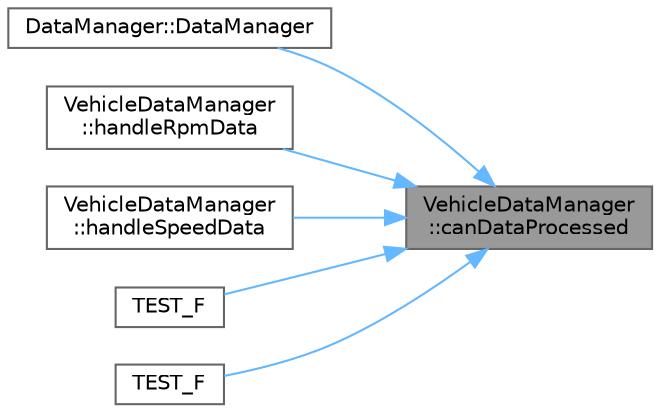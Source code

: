 digraph "VehicleDataManager::canDataProcessed"
{
 // LATEX_PDF_SIZE
  bgcolor="transparent";
  edge [fontname=Helvetica,fontsize=10,labelfontname=Helvetica,labelfontsize=10];
  node [fontname=Helvetica,fontsize=10,shape=box,height=0.2,width=0.4];
  rankdir="RL";
  Node1 [id="Node000001",label="VehicleDataManager\l::canDataProcessed",height=0.2,width=0.4,color="gray40", fillcolor="grey60", style="filled", fontcolor="black",tooltip=" "];
  Node1 -> Node2 [id="edge1_Node000001_Node000002",dir="back",color="steelblue1",style="solid",tooltip=" "];
  Node2 [id="Node000002",label="DataManager::DataManager",height=0.2,width=0.4,color="grey40", fillcolor="white", style="filled",URL="$classDataManager.html#affb37dc13db06ecf6853c9fa25e5ed7a",tooltip="Construct a new DataManager::DataManager object."];
  Node1 -> Node3 [id="edge2_Node000001_Node000003",dir="back",color="steelblue1",style="solid",tooltip=" "];
  Node3 [id="Node000003",label="VehicleDataManager\l::handleRpmData",height=0.2,width=0.4,color="grey40", fillcolor="white", style="filled",URL="$classVehicleDataManager.html#a080f5c555bb54d96455e44f1a906bc65",tooltip="Handle Rotation Per Minute data."];
  Node1 -> Node4 [id="edge3_Node000001_Node000004",dir="back",color="steelblue1",style="solid",tooltip=" "];
  Node4 [id="Node000004",label="VehicleDataManager\l::handleSpeedData",height=0.2,width=0.4,color="grey40", fillcolor="white", style="filled",URL="$classVehicleDataManager.html#a4379e81efb70186d8103e61003df1e2e",tooltip="Handle Speed data."];
  Node1 -> Node5 [id="edge4_Node000001_Node000005",dir="back",color="steelblue1",style="solid",tooltip=" "];
  Node5 [id="Node000005",label="TEST_F",height=0.2,width=0.4,color="grey40", fillcolor="white", style="filled",URL="$test__VehicleDataManager_8cpp.html#a908f75d02b3d8d5c7331129075e766db",tooltip="Ensures that the RPM data emits a signal when changed."];
  Node1 -> Node6 [id="edge5_Node000001_Node000006",dir="back",color="steelblue1",style="solid",tooltip=" "];
  Node6 [id="Node000006",label="TEST_F",height=0.2,width=0.4,color="grey40", fillcolor="white", style="filled",URL="$test__VehicleDataManager_8cpp.html#a00d9a430ded3e15cbcef91c49e70863d",tooltip="Ensures that the speed data emits a signal when changed."];
}
